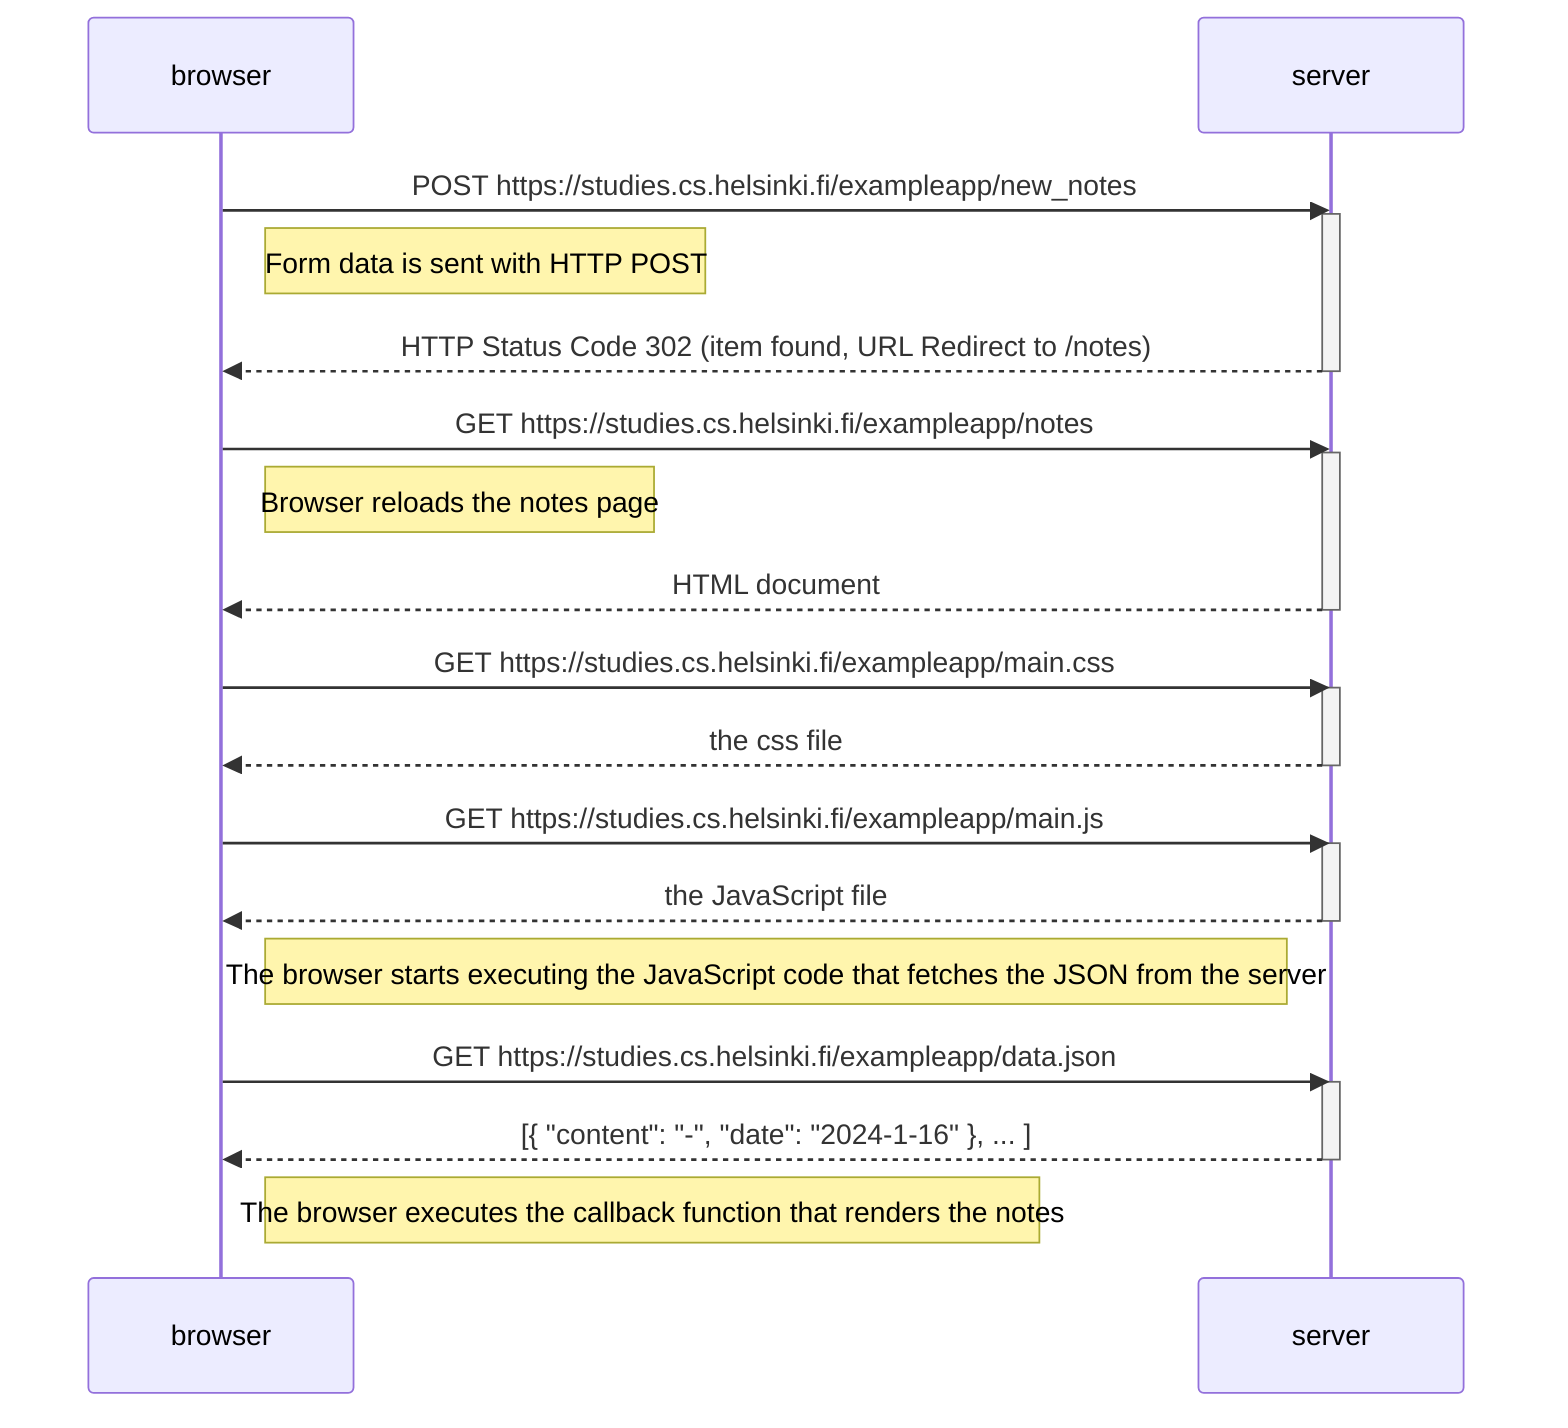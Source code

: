 sequenceDiagram
    participant browser
    participant server

    browser->>server: POST https://studies.cs.helsinki.fi/exampleapp/new_notes
    activate server
    Note right of browser: Form data is sent with HTTP POST 
    server-->>browser: HTTP Status Code 302 (item found, URL Redirect to /notes)
    deactivate server


    browser->>server: GET https://studies.cs.helsinki.fi/exampleapp/notes
    activate server
    Note right of browser: Browser reloads the notes page
    server-->>browser: HTML document
    deactivate server

    browser->>server: GET https://studies.cs.helsinki.fi/exampleapp/main.css
    activate server
    server-->>browser: the css file
    deactivate server

    browser->>server: GET https://studies.cs.helsinki.fi/exampleapp/main.js
    activate server
    server-->>browser: the JavaScript file
    deactivate server

    Note right of browser: The browser starts executing the JavaScript code that fetches the JSON from the server

    browser->>server: GET https://studies.cs.helsinki.fi/exampleapp/data.json
    activate server
    server-->>browser: [{ "content": "-", "date": "2024-1-16" }, ... ]
    deactivate server

    Note right of browser: The browser executes the callback function that renders the notes